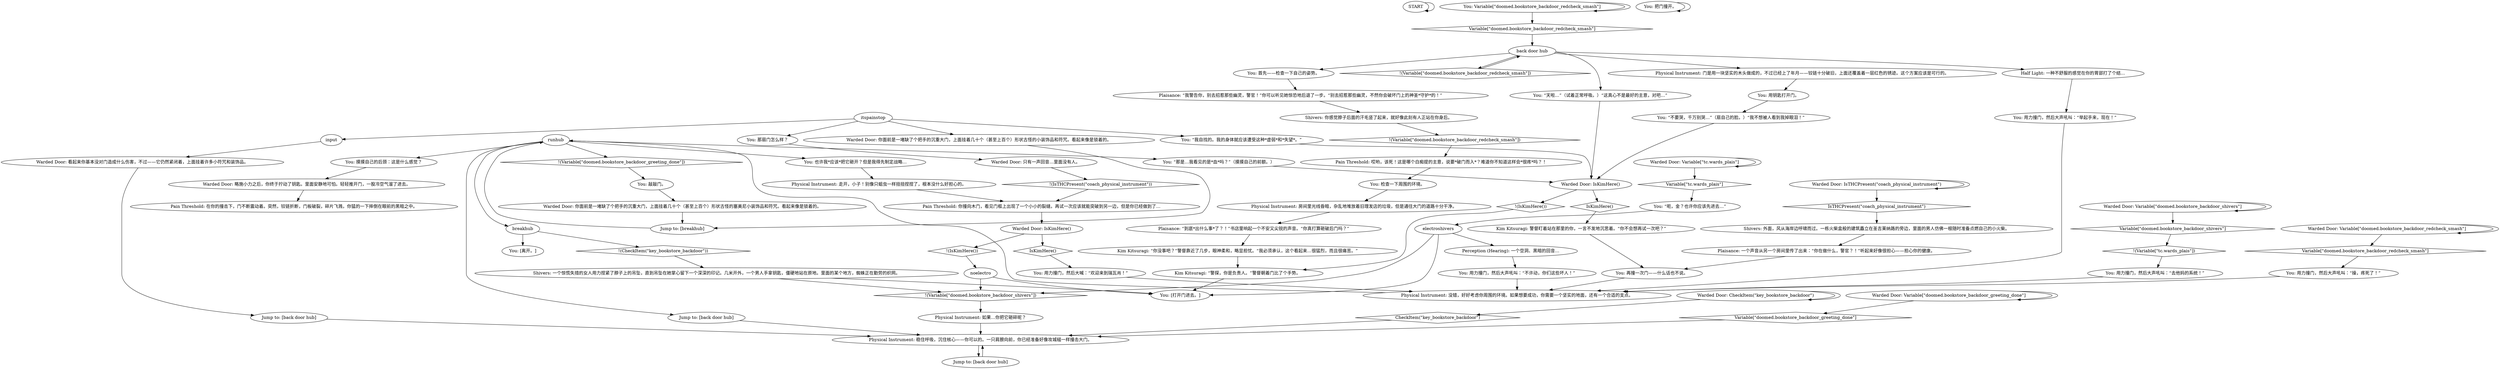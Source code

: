 # BOOKSTORE / BACK DOOR
# It's the back door of "Crime, Romance, and Biographies of Famous People". You can look at it, use a key object on it or try to force it open.
# ==================================================
digraph G {
	  0 [label="START"];
	  1 [label="input"];
	  2 [label="You: “不要哭，千万别哭…”（扇自己的脸。）“我不想被人看到我掉眼泪！”"];
	  3 [label="Warded Door: 略施小力之后，你终于拧动了钥匙。里面安静地可怕。轻轻推开门，一股冷空气溜了进去。"];
	  4 [label="Shivers: 外面，风从海岸边呼啸而过。一栋火柴盒般的建筑矗立在圣吉莱纳路的旁边，里面的男人仿佛一根随时准备点燃自己的小火柴。"];
	  5 [label="Physical Instrument: 走开，小子！别像只蛆虫一样扭扭捏捏了，根本没什么好担心的。"];
	  6 [label="Physical Instrument: 没错，好好考虑你周围的环境。如果想要成功，你需要一个坚实的地面，还有一个合适的支点。"];
	  7 [label="Pain Threshold: 在你的撞击下，门不断震动着。突然，铰链折断，门板破裂，碎片飞溅，你猛的一下摔倒在眼前的黑暗之中。"];
	  8 [label="Shivers: 你感觉脖子后面的汗毛竖了起来，就好像此刻有人正站在你身后。"];
	  9 [label="Warded Door: 看起来你基本没对门造成什么伤害，不过——它仍然紧闭着，上面挂着许多小符咒和装饰品。"];
	  10 [label="Warded Door: Variable[\"tc.wards_plais\"]"];
	  11 [label="Variable[\"tc.wards_plais\"]", shape=diamond];
	  12 [label="!(Variable[\"tc.wards_plais\"])", shape=diamond];
	  13 [label="electroshivers"];
	  14 [label="Kim Kitsuragi: “警探，你是负责人。”警督朝着门比了个手势。"];
	  15 [label="Plaisance: “到底*出什么事*了？！”书店里响起一个不安又尖锐的声音。“你真打算砸破后门吗？”"];
	  16 [label="You: 那扇门怎么样？"];
	  17 [label="You: “那是…我看见的是*血*吗？”（摸摸自己的前额。）"];
	  18 [label="You: 用力撞门，然后大喊：“欢迎来到瑞瓦肖！”"];
	  19 [label="Kim Kitsuragi: 警督盯着站在那里的你，一言不发地沉思着。“你不会想再试一次吧？”"];
	  20 [label="Kim Kitsuragi: “你没事吧？”警督靠近了几步，眼神柔和，略显担忧。“我必须承认，这个看起来…很猛烈，而且很痛苦。”"];
	  21 [label="Plaisance: “我警告你，别去招惹那些幽灵，警官！”你可以听见她惊恐地后退了一步。“别去招惹那些幽灵，不然你会破坏门上的神圣*守护*的！”"];
	  22 [label="Physical Instrument: 稳住呼吸，沉住核心——你可以的。一只肩膀向前，你已经准备好像攻城槌一样撞击大门。"];
	  23 [label="back door hub"];
	  24 [label="Warded Door: Variable[\"doomed.bookstore_backdoor_redcheck_smash\"]"];
	  25 [label="Variable[\"doomed.bookstore_backdoor_redcheck_smash\"]", shape=diamond];
	  26 [label="!(Variable[\"doomed.bookstore_backdoor_redcheck_smash\"])", shape=diamond];
	  27 [label="Half Light: 一种不舒服的感觉在你的胃部打了个结…"];
	  28 [label="You: 把门撞开。"];
	  29 [label="You: Variable[\"doomed.bookstore_backdoor_redcheck_smash\"]"];
	  30 [label="Variable[\"doomed.bookstore_backdoor_redcheck_smash\"]", shape=diamond];
	  31 [label="!(Variable[\"doomed.bookstore_backdoor_redcheck_smash\"])", shape=diamond];
	  32 [label="You: [离开。]"];
	  33 [label="You: 检查一下周围的环境。"];
	  34 [label="Warded Door: IsTHCPresent(\"coach_physical_instrument\")"];
	  35 [label="IsTHCPresent(\"coach_physical_instrument\")", shape=diamond];
	  36 [label="!(IsTHCPresent(\"coach_physical_instrument\"))", shape=diamond];
	  37 [label="Perception (Hearing): 一个空洞、黑暗的回音…"];
	  38 [label="You: 摸摸自己的后颈：这是什么感觉？"];
	  39 [label="You: 再撞一次门——什么话也不说。"];
	  40 [label="runhub"];
	  41 [label="breakhub"];
	  42 [label="You: 用力撞门，然后大声吼叫：“举起手来，现在！”"];
	  43 [label="Warded Door: Variable[\"doomed.bookstore_backdoor_shivers\"]"];
	  44 [label="Variable[\"doomed.bookstore_backdoor_shivers\"]", shape=diamond];
	  45 [label="!(Variable[\"doomed.bookstore_backdoor_shivers\"])", shape=diamond];
	  46 [label="You: “呃，金？也许你应该先进去…”"];
	  47 [label="Warded Door: 你面前是一堵缺了个把手的沉重大门，上面挂着几十个（甚至上百个）形状古怪的塞美尼小装饰品和符咒。看起来像是锁着的。"];
	  48 [label="Warded Door: 只有一声回音…里面没有人。"];
	  49 [label="Physical Instrument: 门是用一块坚实的木头做成的，不过已经上了年月——铰链十分破旧，上面还覆盖着一层红色的锈迹。这个方案应该是可行的。"];
	  50 [label="You: 也许我*应该*把它砸开？但是我得先制定战略…"];
	  51 [label="You: 用力撞门，然后大声吼叫：“去他妈的系统！”"];
	  52 [label="Warded Door: 你面前是一堵缺了个把手的沉重大门，上面挂着几十个（甚至上百个）形状古怪的小装饰品和符咒。看起来像是锁着的。"];
	  53 [label="You: “天啦…”（试着正常呼吸。）“这真心不是最好的主意，对吧…”"];
	  54 [label="You: 用钥匙打开门。"];
	  55 [label="Jump to: [back door hub]"];
	  56 [label="You: 用力撞门，然后大声吼叫：“不许动，你们这些坏人！”"];
	  57 [label="Jump to: [back door hub]"];
	  58 [label="Jump to: [breakhub]"];
	  59 [label="Warded Door: CheckItem(\"key_bookstore_backdoor\")"];
	  60 [label="CheckItem(\"key_bookstore_backdoor\")", shape=diamond];
	  61 [label="!(CheckItem(\"key_bookstore_backdoor\"))", shape=diamond];
	  62 [label="You: 首先——检查一下自己的姿势。"];
	  63 [label="You: 敲敲门。"];
	  64 [label="Physical Instrument: 如果…你把它砸碎呢？"];
	  65 [label="noelectro"];
	  66 [label="Plaisance: 一个声音从另一个房间里传了出来：“你在做什么，警官？！”听起来好像很担心——担心你的健康。"];
	  67 [label="Shivers: 一个惊慌失措的女人用力捏紧了脖子上的吊坠，直到吊坠在她掌心留下一个深深的印记。几米开外，一个男人手拿钥匙，僵硬地站在原地。里面的某个地方，蜘蛛正在勤劳的织网。"];
	  68 [label="Warded Door: Variable[\"doomed.bookstore_backdoor_greeting_done\"]"];
	  69 [label="Variable[\"doomed.bookstore_backdoor_greeting_done\"]", shape=diamond];
	  70 [label="!(Variable[\"doomed.bookstore_backdoor_greeting_done\"])", shape=diamond];
	  71 [label="You: 用力撞门，然后大声吼叫：“操，疼死了！”"];
	  72 [label="Pain Threshold: 你撞向木门，看见门框上出现了一个小小的裂缝。再试一次应该就能突破到另一边，但是你已经做到了…"];
	  73 [label="itspainstop"];
	  74 [label="Jump to: [back door hub]"];
	  75 [label="You: “我自找的。我的身体就应该遭受这种*虚弱*和*失望*。”"];
	  76 [label="Pain Threshold: 哎哟，该死！这是哪个白痴提的主意，说要*破门而入*？难道你不知道这样会*很疼*吗？！"];
	  77 [label="Warded Door: IsKimHere()"];
	  78 [label="IsKimHere()", shape=diamond];
	  79 [label="!(IsKimHere())", shape=diamond];
	  80 [label="You: [打开门进去。]"];
	  81 [label="Warded Door: IsKimHere()"];
	  82 [label="IsKimHere()", shape=diamond];
	  83 [label="!(IsKimHere())", shape=diamond];
	  84 [label="Physical Instrument: 房间里光线昏暗，杂乱地堆放着旧理发店的垃圾，但是通往大门的道路十分干净。"];
	  0 -> 0
	  1 -> 9
	  2 -> 81
	  3 -> 7
	  4 -> 66
	  5 -> 72
	  6 -> 40
	  8 -> 26
	  9 -> 74
	  10 -> 10
	  10 -> 11
	  11 -> 46
	  12 -> 51
	  13 -> 80
	  13 -> 45
	  13 -> 37
	  14 -> 80
	  15 -> 20
	  16 -> 48
	  17 -> 81
	  18 -> 6
	  19 -> 39
	  20 -> 14
	  21 -> 8
	  22 -> 57
	  23 -> 49
	  23 -> 53
	  23 -> 27
	  23 -> 62
	  23 -> 31
	  24 -> 24
	  24 -> 25
	  25 -> 71
	  26 -> 76
	  27 -> 42
	  28 -> 28
	  29 -> 29
	  29 -> 30
	  30 -> 23
	  31 -> 23
	  33 -> 84
	  34 -> 34
	  34 -> 35
	  35 -> 4
	  36 -> 72
	  37 -> 56
	  38 -> 3
	  39 -> 6
	  40 -> 38
	  40 -> 70
	  40 -> 41
	  40 -> 17
	  40 -> 50
	  40 -> 55
	  41 -> 32
	  41 -> 61
	  42 -> 6
	  43 -> 43
	  43 -> 44
	  44 -> 12
	  45 -> 64
	  46 -> 13
	  47 -> 58
	  48 -> 36
	  49 -> 54
	  50 -> 5
	  51 -> 6
	  52 -> 58
	  53 -> 81
	  54 -> 2
	  55 -> 22
	  56 -> 6
	  57 -> 22
	  58 -> 40
	  59 -> 59
	  59 -> 60
	  60 -> 22
	  61 -> 67
	  62 -> 21
	  63 -> 47
	  64 -> 22
	  65 -> 80
	  65 -> 45
	  66 -> 39
	  67 -> 80
	  67 -> 45
	  68 -> 68
	  68 -> 69
	  69 -> 22
	  70 -> 63
	  71 -> 6
	  72 -> 77
	  73 -> 16
	  73 -> 1
	  73 -> 75
	  73 -> 52
	  74 -> 22
	  75 -> 81
	  76 -> 33
	  77 -> 78
	  77 -> 79
	  78 -> 18
	  79 -> 65
	  81 -> 82
	  81 -> 83
	  82 -> 19
	  83 -> 14
	  84 -> 15
}

